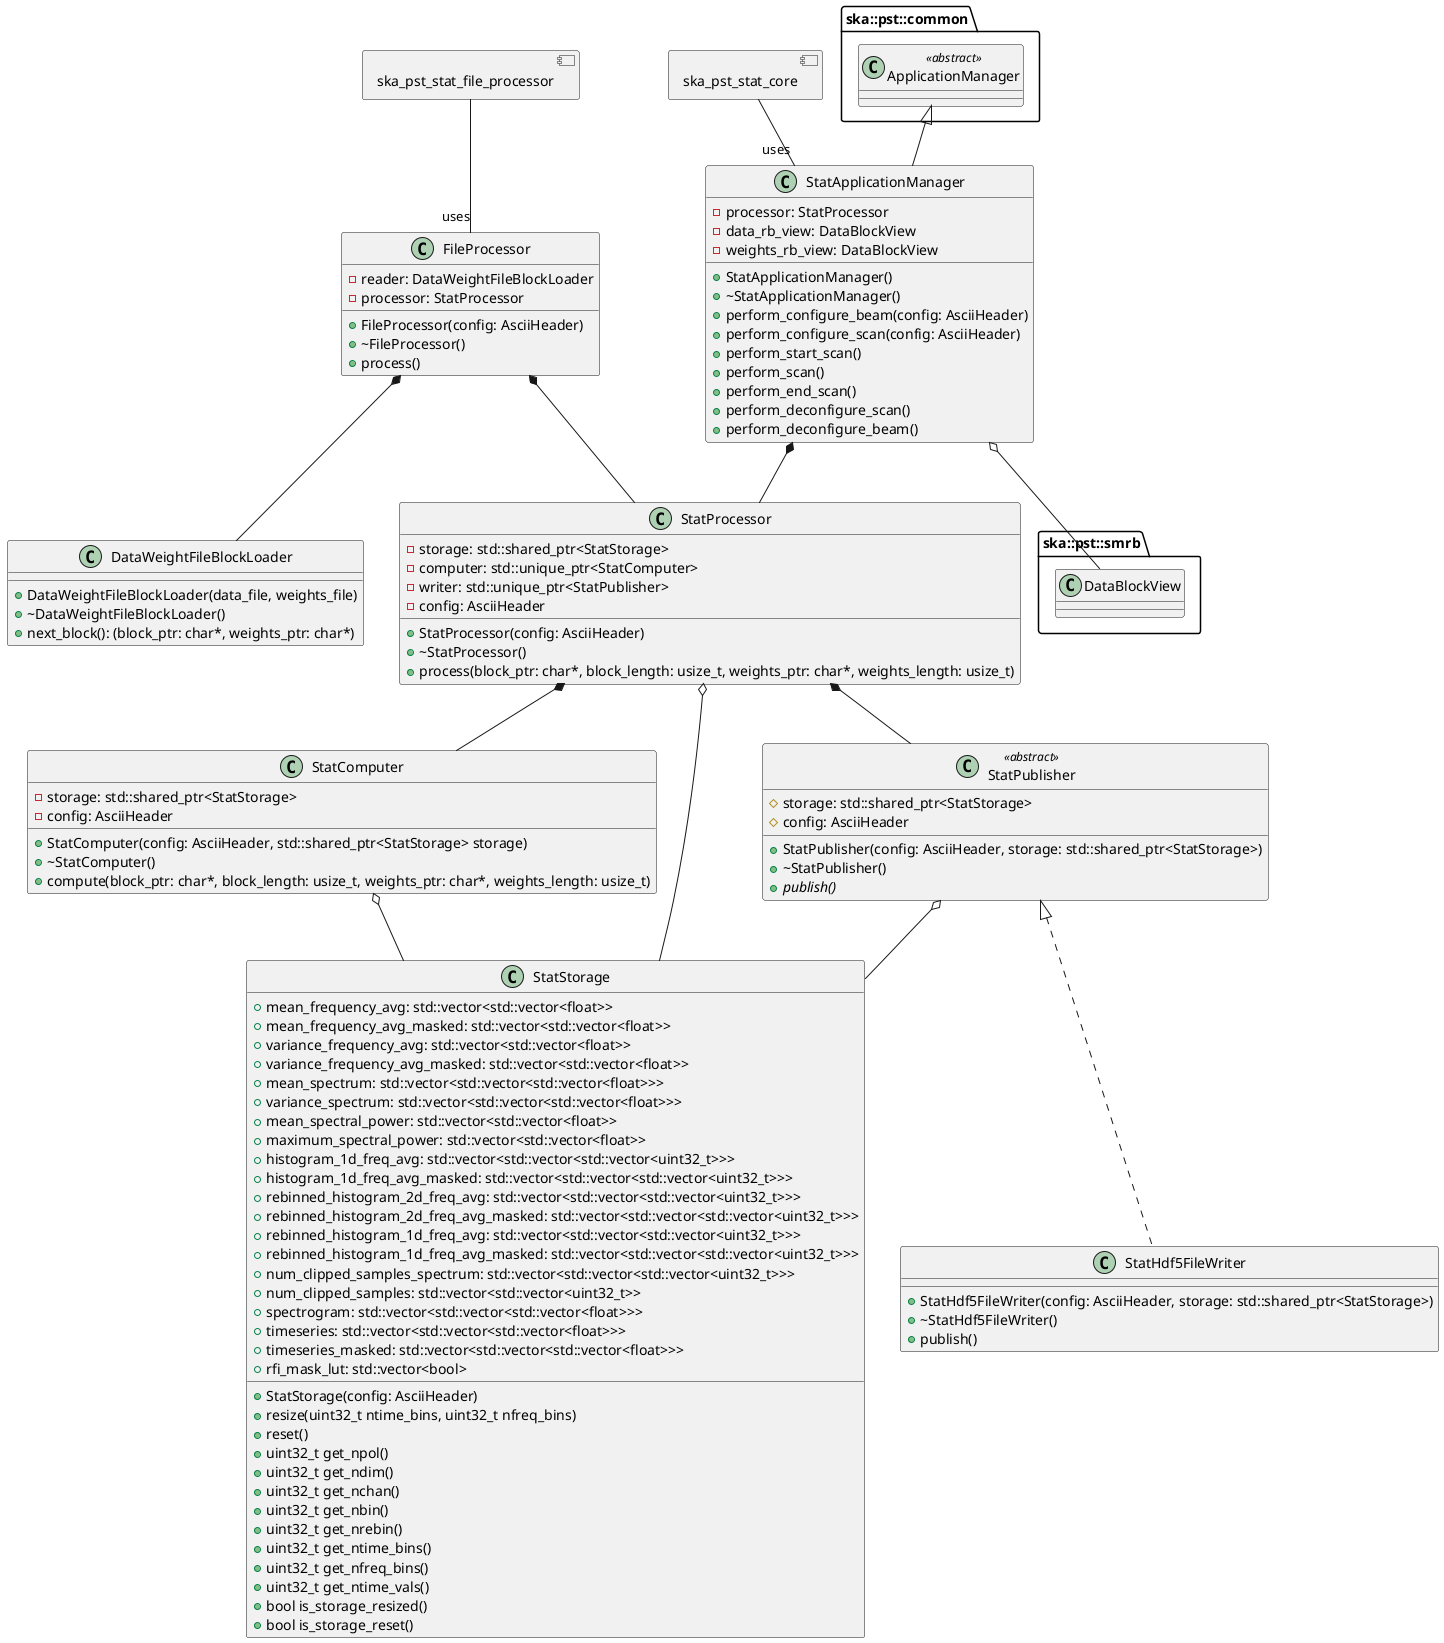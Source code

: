 @startuml PST Stat Class Diagram
allow_mixing

package ska::pst::common {
  class ApplicationManager <<abstract>>

}
package ska::pst::smrb {
  class DataBlockView
}

class StatApplicationManager {
  + StatApplicationManager()
  + ~StatApplicationManager()
  + perform_configure_beam(config: AsciiHeader)
  + perform_configure_scan(config: AsciiHeader)
  + perform_start_scan()
  + perform_scan()
  + perform_end_scan()
  + perform_deconfigure_scan()
  + perform_deconfigure_beam()
  - processor: StatProcessor
  - data_rb_view: DataBlockView
  - weights_rb_view: DataBlockView
}

class FileProcessor {
  + FileProcessor(config: AsciiHeader)
  + ~FileProcessor()
  + process()
  - reader: DataWeightFileBlockLoader
  - processor: StatProcessor
}

class DataWeightFileBlockLoader {
  + DataWeightFileBlockLoader(data_file, weights_file)
  + ~DataWeightFileBlockLoader()
  + next_block(): (block_ptr: char*, weights_ptr: char*)
}

class StatProcessor {
  + StatProcessor(config: AsciiHeader)
  + ~StatProcessor()
  + process(block_ptr: char*, block_length: usize_t, weights_ptr: char*, weights_length: usize_t)
  - storage: std::shared_ptr<StatStorage>
  - computer: std::unique_ptr<StatComputer>
  - writer: std::unique_ptr<StatPublisher>
  - config: AsciiHeader
}

class StatComputer {
  + StatComputer(config: AsciiHeader, std::shared_ptr<StatStorage> storage)
  + ~StatComputer()
  + compute(block_ptr: char*, block_length: usize_t, weights_ptr: char*, weights_length: usize_t)
  - storage: std::shared_ptr<StatStorage>
  - config: AsciiHeader
}

class StatStorage {
  + StatStorage(config: AsciiHeader)
  + resize(uint32_t ntime_bins, uint32_t nfreq_bins)
  + reset()
  + uint32_t get_npol()
  + uint32_t get_ndim()
  + uint32_t get_nchan()
  + uint32_t get_nbin()
  + uint32_t get_nrebin()
  + uint32_t get_ntime_bins()
  + uint32_t get_nfreq_bins()
  + uint32_t get_ntime_vals()
  + bool is_storage_resized()
  + bool is_storage_reset()
  + mean_frequency_avg: std::vector<std::vector<float>>
  + mean_frequency_avg_masked: std::vector<std::vector<float>>
  + variance_frequency_avg: std::vector<std::vector<float>>
  + variance_frequency_avg_masked: std::vector<std::vector<float>>
  + mean_spectrum: std::vector<std::vector<std::vector<float>>>
  + variance_spectrum: std::vector<std::vector<std::vector<float>>>
  + mean_spectral_power: std::vector<std::vector<float>>
  + maximum_spectral_power: std::vector<std::vector<float>>
  + histogram_1d_freq_avg: std::vector<std::vector<std::vector<uint32_t>>>
  + histogram_1d_freq_avg_masked: std::vector<std::vector<std::vector<uint32_t>>>
  + rebinned_histogram_2d_freq_avg: std::vector<std::vector<std::vector<uint32_t>>>
  + rebinned_histogram_2d_freq_avg_masked: std::vector<std::vector<std::vector<uint32_t>>>
  + rebinned_histogram_1d_freq_avg: std::vector<std::vector<std::vector<uint32_t>>>
  + rebinned_histogram_1d_freq_avg_masked: std::vector<std::vector<std::vector<uint32_t>>>
  + num_clipped_samples_spectrum: std::vector<std::vector<std::vector<uint32_t>>>
  + num_clipped_samples: std::vector<std::vector<uint32_t>>
  + spectrogram: std::vector<std::vector<std::vector<float>>>
  + timeseries: std::vector<std::vector<std::vector<float>>>
  + timeseries_masked: std::vector<std::vector<std::vector<float>>>
  + rfi_mask_lut: std::vector<bool>
}

class StatPublisher <<abstract>> {
  # storage: std::shared_ptr<StatStorage>
  # config: AsciiHeader
  + StatPublisher(config: AsciiHeader, storage: std::shared_ptr<StatStorage>)
  + ~StatPublisher()
  {abstract} + publish()
}

class StatHdf5FileWriter implements StatPublisher {
  + StatHdf5FileWriter(config: AsciiHeader, storage: std::shared_ptr<StatStorage>)
  + ~StatHdf5FileWriter()
  + publish()
}

StatProcessor *-- StatComputer
StatProcessor *-- StatPublisher
StatProcessor o-- StatStorage
StatComputer o-- StatStorage
StatPublisher o-- StatStorage

ApplicationManager <|-- StatApplicationManager
StatApplicationManager o-- DataBlockView
StatApplicationManager *-- StatProcessor

FileProcessor *-- DataWeightFileBlockLoader
FileProcessor *-- StatProcessor

component ska_pst_stat_core
ska_pst_stat_core -- "uses" StatApplicationManager
component ska_pst_stat_file_processor
ska_pst_stat_file_processor -- "uses" FileProcessor

@enduml

